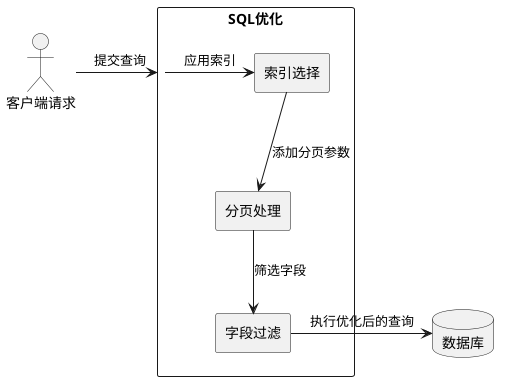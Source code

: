 @startuml
actor "客户端请求" as Client
rectangle "SQL优化" as SQLOptimizer {
    rectangle "索引选择" as IndexSelection
    rectangle "分页处理" as Pagination
    rectangle "字段过滤" as FieldFilter
}
database "数据库" as DB

Client -> SQLOptimizer : 提交查询
SQLOptimizer -> IndexSelection : 应用索引
IndexSelection --> Pagination : 添加分页参数
Pagination --> FieldFilter : 筛选字段
FieldFilter -> DB : 执行优化后的查询
@enduml